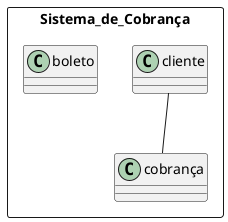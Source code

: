 @startuml sisDeCobrança
  package Sistema_de_Cobrança <<rectangle>> {
    class cliente {}
    class cobrança {}
    cliente -- cobrança 
    class boleto {}  
  }
@enduml